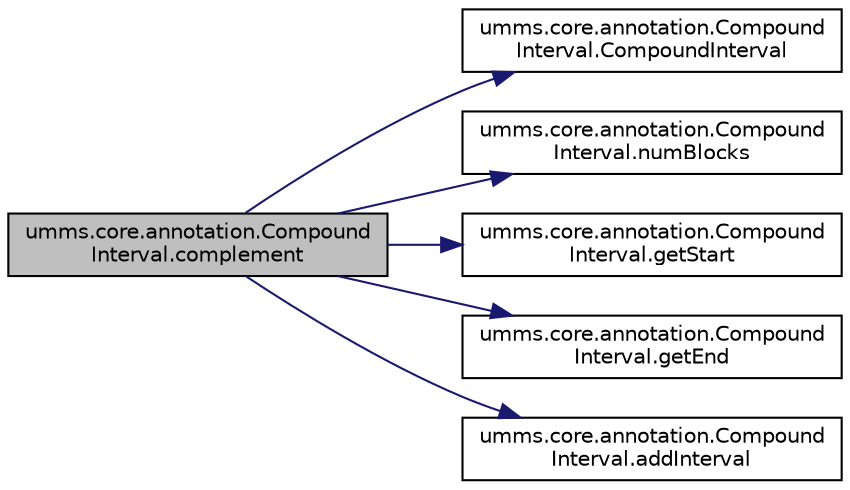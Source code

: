 digraph "umms.core.annotation.CompoundInterval.complement"
{
  edge [fontname="Helvetica",fontsize="10",labelfontname="Helvetica",labelfontsize="10"];
  node [fontname="Helvetica",fontsize="10",shape=record];
  rankdir="LR";
  Node1 [label="umms.core.annotation.Compound\lInterval.complement",height=0.2,width=0.4,color="black", fillcolor="grey75", style="filled" fontcolor="black"];
  Node1 -> Node2 [color="midnightblue",fontsize="10",style="solid"];
  Node2 [label="umms.core.annotation.Compound\lInterval.CompoundInterval",height=0.2,width=0.4,color="black", fillcolor="white", style="filled",URL="$classumms_1_1core_1_1annotation_1_1_compound_interval.html#a11643c83ca967494810bdcb0bd7886a7"];
  Node1 -> Node3 [color="midnightblue",fontsize="10",style="solid"];
  Node3 [label="umms.core.annotation.Compound\lInterval.numBlocks",height=0.2,width=0.4,color="black", fillcolor="white", style="filled",URL="$classumms_1_1core_1_1annotation_1_1_compound_interval.html#a9783bd32eae56869c3b939d2de065269"];
  Node1 -> Node4 [color="midnightblue",fontsize="10",style="solid"];
  Node4 [label="umms.core.annotation.Compound\lInterval.getStart",height=0.2,width=0.4,color="black", fillcolor="white", style="filled",URL="$classumms_1_1core_1_1annotation_1_1_compound_interval.html#a01a3c5e0cfce5f5a283c9ff4a7225490"];
  Node1 -> Node5 [color="midnightblue",fontsize="10",style="solid"];
  Node5 [label="umms.core.annotation.Compound\lInterval.getEnd",height=0.2,width=0.4,color="black", fillcolor="white", style="filled",URL="$classumms_1_1core_1_1annotation_1_1_compound_interval.html#acf6878737d4032c688557394d11c33ac"];
  Node1 -> Node6 [color="midnightblue",fontsize="10",style="solid"];
  Node6 [label="umms.core.annotation.Compound\lInterval.addInterval",height=0.2,width=0.4,color="black", fillcolor="white", style="filled",URL="$classumms_1_1core_1_1annotation_1_1_compound_interval.html#a037f642ffccfca2b6872b1cc0f3f8c6f"];
}
